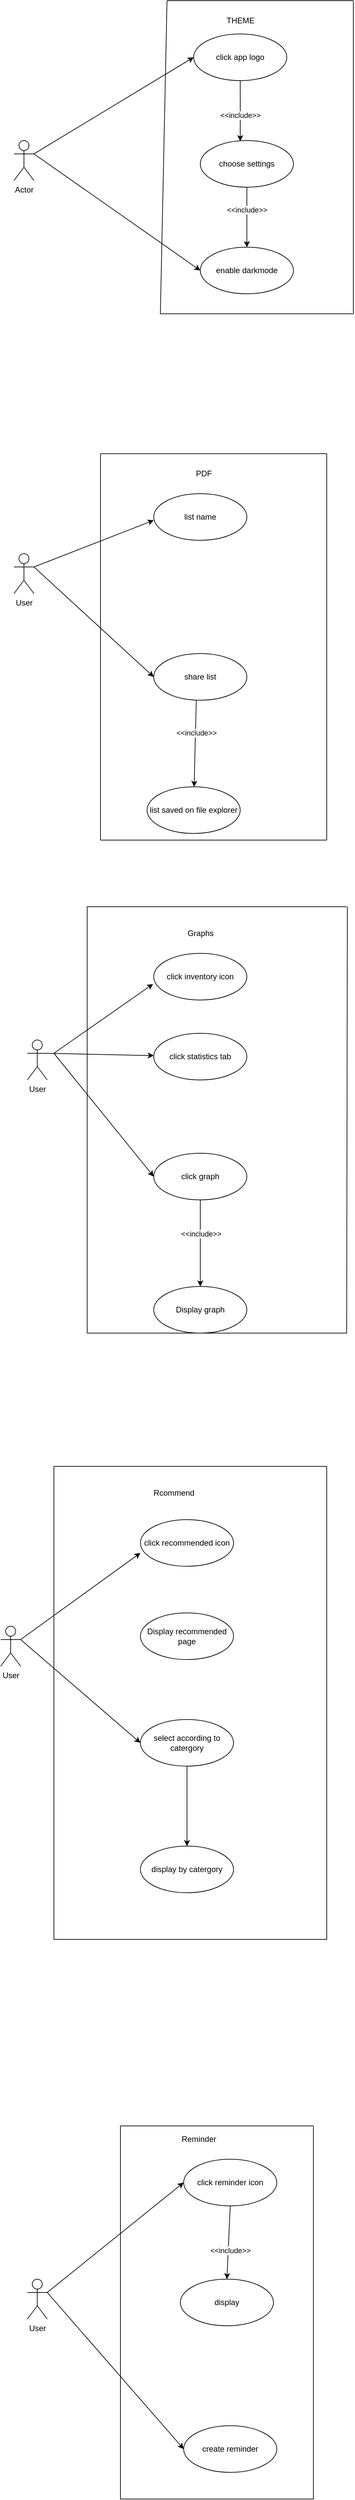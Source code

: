 <mxfile version="19.0.0" type="device"><diagram id="5e3WGnxu5Kc2EXMMR1W2" name="Page-1"><mxGraphModel dx="1084" dy="645" grid="1" gridSize="10" guides="1" tooltips="1" connect="1" arrows="1" fold="1" page="1" pageScale="1" pageWidth="850" pageHeight="1100" math="0" shadow="0"><root><mxCell id="0"/><mxCell id="1" parent="0"/><mxCell id="DX1Cf5Jw4irpH14FjxP_-1" value="Actor" style="shape=umlActor;verticalLabelPosition=bottom;verticalAlign=top;html=1;" vertex="1" parent="1"><mxGeometry x="130" y="290" width="30" height="60" as="geometry"/></mxCell><mxCell id="DX1Cf5Jw4irpH14FjxP_-2" value="" style="endArrow=classic;html=1;rounded=0;exitX=1;exitY=0.333;exitDx=0;exitDy=0;exitPerimeter=0;entryX=0;entryY=0.5;entryDx=0;entryDy=0;" edge="1" parent="1" source="DX1Cf5Jw4irpH14FjxP_-1" target="DX1Cf5Jw4irpH14FjxP_-4"><mxGeometry width="50" height="50" relative="1" as="geometry"><mxPoint x="400" y="350" as="sourcePoint"/><mxPoint x="380" y="160" as="targetPoint"/></mxGeometry></mxCell><mxCell id="DX1Cf5Jw4irpH14FjxP_-3" value="" style="endArrow=classic;html=1;rounded=0;exitX=1;exitY=0.333;exitDx=0;exitDy=0;exitPerimeter=0;entryX=0;entryY=0.5;entryDx=0;entryDy=0;" edge="1" parent="1" source="DX1Cf5Jw4irpH14FjxP_-1" target="DX1Cf5Jw4irpH14FjxP_-6"><mxGeometry width="50" height="50" relative="1" as="geometry"><mxPoint x="170" y="320" as="sourcePoint"/><mxPoint x="390" y="440" as="targetPoint"/></mxGeometry></mxCell><mxCell id="DX1Cf5Jw4irpH14FjxP_-4" value="click app logo" style="ellipse;whiteSpace=wrap;html=1;" vertex="1" parent="1"><mxGeometry x="400" y="130" width="140" height="70" as="geometry"/></mxCell><mxCell id="DX1Cf5Jw4irpH14FjxP_-5" value="choose settings" style="ellipse;whiteSpace=wrap;html=1;" vertex="1" parent="1"><mxGeometry x="410" y="290" width="140" height="70" as="geometry"/></mxCell><mxCell id="DX1Cf5Jw4irpH14FjxP_-6" value="enable darkmode" style="ellipse;whiteSpace=wrap;html=1;" vertex="1" parent="1"><mxGeometry x="410" y="450" width="140" height="70" as="geometry"/></mxCell><mxCell id="DX1Cf5Jw4irpH14FjxP_-7" value="" style="endArrow=classic;html=1;rounded=0;exitX=0.5;exitY=1;exitDx=0;exitDy=0;entryX=0.429;entryY=0.014;entryDx=0;entryDy=0;entryPerimeter=0;" edge="1" parent="1" source="DX1Cf5Jw4irpH14FjxP_-4" target="DX1Cf5Jw4irpH14FjxP_-5"><mxGeometry width="50" height="50" relative="1" as="geometry"><mxPoint x="400" y="410" as="sourcePoint"/><mxPoint x="460" y="410" as="targetPoint"/></mxGeometry></mxCell><mxCell id="DX1Cf5Jw4irpH14FjxP_-10" value="&amp;lt;&amp;lt;include&amp;gt;&amp;gt;" style="edgeLabel;html=1;align=center;verticalAlign=middle;resizable=0;points=[];" vertex="1" connectable="0" parent="DX1Cf5Jw4irpH14FjxP_-7"><mxGeometry x="0.128" relative="1" as="geometry"><mxPoint as="offset"/></mxGeometry></mxCell><mxCell id="DX1Cf5Jw4irpH14FjxP_-9" value="" style="endArrow=classic;html=1;rounded=0;" edge="1" parent="1" source="DX1Cf5Jw4irpH14FjxP_-5" target="DX1Cf5Jw4irpH14FjxP_-6"><mxGeometry width="50" height="50" relative="1" as="geometry"><mxPoint x="550" y="440" as="sourcePoint"/><mxPoint x="450" y="360" as="targetPoint"/></mxGeometry></mxCell><mxCell id="DX1Cf5Jw4irpH14FjxP_-11" value="&amp;lt;&amp;lt;include&amp;gt;&amp;gt;" style="edgeLabel;html=1;align=center;verticalAlign=middle;resizable=0;points=[];" vertex="1" connectable="0" parent="DX1Cf5Jw4irpH14FjxP_-9"><mxGeometry x="-0.2" y="-2" relative="1" as="geometry"><mxPoint x="2" y="-2" as="offset"/></mxGeometry></mxCell><mxCell id="DX1Cf5Jw4irpH14FjxP_-17" value="" style="group" vertex="1" connectable="0" parent="1"><mxGeometry x="350" y="80" width="290" height="470" as="geometry"/></mxCell><mxCell id="DX1Cf5Jw4irpH14FjxP_-13" value="" style="endArrow=none;html=1;rounded=0;" edge="1" parent="DX1Cf5Jw4irpH14FjxP_-17"><mxGeometry width="50" height="50" relative="1" as="geometry"><mxPoint x="10" as="sourcePoint"/><mxPoint x="290" as="targetPoint"/></mxGeometry></mxCell><mxCell id="DX1Cf5Jw4irpH14FjxP_-14" value="" style="endArrow=none;html=1;rounded=0;" edge="1" parent="DX1Cf5Jw4irpH14FjxP_-17"><mxGeometry width="50" height="50" relative="1" as="geometry"><mxPoint x="10" as="sourcePoint"/><mxPoint y="470" as="targetPoint"/></mxGeometry></mxCell><mxCell id="DX1Cf5Jw4irpH14FjxP_-15" value="" style="endArrow=none;html=1;rounded=0;" edge="1" parent="DX1Cf5Jw4irpH14FjxP_-17"><mxGeometry width="50" height="50" relative="1" as="geometry"><mxPoint y="470" as="sourcePoint"/><mxPoint x="290" y="470" as="targetPoint"/></mxGeometry></mxCell><mxCell id="DX1Cf5Jw4irpH14FjxP_-16" value="" style="endArrow=none;html=1;rounded=0;" edge="1" parent="DX1Cf5Jw4irpH14FjxP_-17"><mxGeometry width="50" height="50" relative="1" as="geometry"><mxPoint x="290" as="sourcePoint"/><mxPoint x="290" y="470" as="targetPoint"/></mxGeometry></mxCell><mxCell id="DX1Cf5Jw4irpH14FjxP_-18" value="User" style="shape=umlActor;verticalLabelPosition=bottom;verticalAlign=top;html=1;" vertex="1" parent="1"><mxGeometry x="130" y="910" width="30" height="60" as="geometry"/></mxCell><mxCell id="DX1Cf5Jw4irpH14FjxP_-19" value="" style="endArrow=classic;html=1;rounded=0;exitX=1;exitY=0.333;exitDx=0;exitDy=0;exitPerimeter=0;" edge="1" parent="1" source="DX1Cf5Jw4irpH14FjxP_-18"><mxGeometry width="50" height="50" relative="1" as="geometry"><mxPoint x="180" y="930" as="sourcePoint"/><mxPoint x="340" y="860" as="targetPoint"/></mxGeometry></mxCell><mxCell id="DX1Cf5Jw4irpH14FjxP_-20" value="list name" style="ellipse;whiteSpace=wrap;html=1;" vertex="1" parent="1"><mxGeometry x="340" y="820" width="140" height="70" as="geometry"/></mxCell><mxCell id="DX1Cf5Jw4irpH14FjxP_-21" value="" style="endArrow=classic;html=1;rounded=0;exitX=1;exitY=0.333;exitDx=0;exitDy=0;exitPerimeter=0;entryX=0;entryY=0.5;entryDx=0;entryDy=0;" edge="1" parent="1" source="DX1Cf5Jw4irpH14FjxP_-18" target="DX1Cf5Jw4irpH14FjxP_-22"><mxGeometry width="50" height="50" relative="1" as="geometry"><mxPoint x="190" y="980" as="sourcePoint"/><mxPoint x="300" y="1100" as="targetPoint"/></mxGeometry></mxCell><mxCell id="DX1Cf5Jw4irpH14FjxP_-22" value="share list" style="ellipse;whiteSpace=wrap;html=1;" vertex="1" parent="1"><mxGeometry x="340" y="1060" width="140" height="70" as="geometry"/></mxCell><mxCell id="DX1Cf5Jw4irpH14FjxP_-23" value="list saved on file explorer" style="ellipse;whiteSpace=wrap;html=1;" vertex="1" parent="1"><mxGeometry x="330" y="1260" width="140" height="70" as="geometry"/></mxCell><mxCell id="DX1Cf5Jw4irpH14FjxP_-24" value="" style="endArrow=classic;html=1;rounded=0;exitX=0.457;exitY=1;exitDx=0;exitDy=0;exitPerimeter=0;" edge="1" parent="1" source="DX1Cf5Jw4irpH14FjxP_-22" target="DX1Cf5Jw4irpH14FjxP_-23"><mxGeometry width="50" height="50" relative="1" as="geometry"><mxPoint x="570" y="1030" as="sourcePoint"/><mxPoint x="620" y="980" as="targetPoint"/></mxGeometry></mxCell><mxCell id="DX1Cf5Jw4irpH14FjxP_-25" value="&amp;lt;&amp;lt;include&amp;gt;&amp;gt;" style="edgeLabel;html=1;align=center;verticalAlign=middle;resizable=0;points=[];" vertex="1" connectable="0" parent="DX1Cf5Jw4irpH14FjxP_-24"><mxGeometry x="-0.247" y="1" relative="1" as="geometry"><mxPoint as="offset"/></mxGeometry></mxCell><mxCell id="DX1Cf5Jw4irpH14FjxP_-26" value="" style="endArrow=none;html=1;rounded=0;" edge="1" parent="1"><mxGeometry width="50" height="50" relative="1" as="geometry"><mxPoint x="260" y="760" as="sourcePoint"/><mxPoint x="600" y="760" as="targetPoint"/></mxGeometry></mxCell><mxCell id="DX1Cf5Jw4irpH14FjxP_-27" value="" style="endArrow=none;html=1;rounded=0;" edge="1" parent="1"><mxGeometry width="50" height="50" relative="1" as="geometry"><mxPoint x="260" y="760" as="sourcePoint"/><mxPoint x="260" y="1340" as="targetPoint"/></mxGeometry></mxCell><mxCell id="DX1Cf5Jw4irpH14FjxP_-28" value="" style="endArrow=none;html=1;rounded=0;" edge="1" parent="1"><mxGeometry width="50" height="50" relative="1" as="geometry"><mxPoint x="260" y="1340" as="sourcePoint"/><mxPoint x="600" y="1340" as="targetPoint"/></mxGeometry></mxCell><mxCell id="DX1Cf5Jw4irpH14FjxP_-29" value="" style="endArrow=none;html=1;rounded=0;" edge="1" parent="1"><mxGeometry width="50" height="50" relative="1" as="geometry"><mxPoint x="600" y="760" as="sourcePoint"/><mxPoint x="600" y="1340" as="targetPoint"/></mxGeometry></mxCell><mxCell id="DX1Cf5Jw4irpH14FjxP_-30" value="User" style="shape=umlActor;verticalLabelPosition=bottom;verticalAlign=top;html=1;outlineConnect=0;" vertex="1" parent="1"><mxGeometry x="150" y="1640" width="30" height="60" as="geometry"/></mxCell><mxCell id="DX1Cf5Jw4irpH14FjxP_-32" value="click inventory icon" style="ellipse;whiteSpace=wrap;html=1;" vertex="1" parent="1"><mxGeometry x="340" y="1510" width="140" height="70" as="geometry"/></mxCell><mxCell id="DX1Cf5Jw4irpH14FjxP_-33" value="click statistics tab" style="ellipse;whiteSpace=wrap;html=1;" vertex="1" parent="1"><mxGeometry x="340" y="1630" width="140" height="70" as="geometry"/></mxCell><mxCell id="DX1Cf5Jw4irpH14FjxP_-34" value="click graph" style="ellipse;whiteSpace=wrap;html=1;" vertex="1" parent="1"><mxGeometry x="340" y="1810" width="140" height="70" as="geometry"/></mxCell><mxCell id="DX1Cf5Jw4irpH14FjxP_-35" value="Display graph" style="ellipse;whiteSpace=wrap;html=1;" vertex="1" parent="1"><mxGeometry x="340" y="2010" width="140" height="70" as="geometry"/></mxCell><mxCell id="DX1Cf5Jw4irpH14FjxP_-36" value="" style="endArrow=none;html=1;rounded=0;" edge="1" parent="1"><mxGeometry width="50" height="50" relative="1" as="geometry"><mxPoint x="240" y="1440" as="sourcePoint"/><mxPoint x="630" y="1440" as="targetPoint"/></mxGeometry></mxCell><mxCell id="DX1Cf5Jw4irpH14FjxP_-37" value="" style="endArrow=none;html=1;rounded=0;" edge="1" parent="1"><mxGeometry width="50" height="50" relative="1" as="geometry"><mxPoint x="240" y="1440" as="sourcePoint"/><mxPoint x="240" y="2080" as="targetPoint"/></mxGeometry></mxCell><mxCell id="DX1Cf5Jw4irpH14FjxP_-38" value="" style="endArrow=none;html=1;rounded=0;" edge="1" parent="1"><mxGeometry width="50" height="50" relative="1" as="geometry"><mxPoint x="631" y="1440" as="sourcePoint"/><mxPoint x="630" y="2080" as="targetPoint"/></mxGeometry></mxCell><mxCell id="DX1Cf5Jw4irpH14FjxP_-39" value="" style="endArrow=none;html=1;rounded=0;" edge="1" parent="1"><mxGeometry width="50" height="50" relative="1" as="geometry"><mxPoint x="240" y="2080" as="sourcePoint"/><mxPoint x="630" y="2080" as="targetPoint"/></mxGeometry></mxCell><mxCell id="DX1Cf5Jw4irpH14FjxP_-40" value="" style="endArrow=classic;html=1;rounded=0;entryX=-0.007;entryY=0.657;entryDx=0;entryDy=0;entryPerimeter=0;" edge="1" parent="1" target="DX1Cf5Jw4irpH14FjxP_-32"><mxGeometry width="50" height="50" relative="1" as="geometry"><mxPoint x="190" y="1660" as="sourcePoint"/><mxPoint x="150" y="1750" as="targetPoint"/></mxGeometry></mxCell><mxCell id="DX1Cf5Jw4irpH14FjxP_-41" value="" style="endArrow=classic;html=1;rounded=0;exitX=1;exitY=0.333;exitDx=0;exitDy=0;exitPerimeter=0;" edge="1" parent="1" source="DX1Cf5Jw4irpH14FjxP_-30" target="DX1Cf5Jw4irpH14FjxP_-33"><mxGeometry width="50" height="50" relative="1" as="geometry"><mxPoint x="190" y="1670" as="sourcePoint"/><mxPoint x="349.02" y="1535.99" as="targetPoint"/></mxGeometry></mxCell><mxCell id="DX1Cf5Jw4irpH14FjxP_-42" value="" style="endArrow=classic;html=1;rounded=0;entryX=0;entryY=0.5;entryDx=0;entryDy=0;" edge="1" parent="1" target="DX1Cf5Jw4irpH14FjxP_-34"><mxGeometry width="50" height="50" relative="1" as="geometry"><mxPoint x="190" y="1660" as="sourcePoint"/><mxPoint x="350.066" y="1673.48" as="targetPoint"/></mxGeometry></mxCell><mxCell id="DX1Cf5Jw4irpH14FjxP_-43" value="" style="endArrow=classic;html=1;rounded=0;exitX=0.5;exitY=1;exitDx=0;exitDy=0;entryX=0.5;entryY=0;entryDx=0;entryDy=0;" edge="1" parent="1" source="DX1Cf5Jw4irpH14FjxP_-34" target="DX1Cf5Jw4irpH14FjxP_-35"><mxGeometry width="50" height="50" relative="1" as="geometry"><mxPoint x="100" y="1920" as="sourcePoint"/><mxPoint x="150" y="1870" as="targetPoint"/></mxGeometry></mxCell><mxCell id="DX1Cf5Jw4irpH14FjxP_-45" value="&amp;lt;&amp;lt;include&amp;gt;&amp;gt;" style="edgeLabel;html=1;align=center;verticalAlign=middle;resizable=0;points=[];" vertex="1" connectable="0" parent="DX1Cf5Jw4irpH14FjxP_-43"><mxGeometry x="-0.215" y="1" relative="1" as="geometry"><mxPoint as="offset"/></mxGeometry></mxCell><mxCell id="DX1Cf5Jw4irpH14FjxP_-46" value="User" style="shape=umlActor;verticalLabelPosition=bottom;verticalAlign=top;html=1;" vertex="1" parent="1"><mxGeometry x="110" y="2520" width="30" height="60" as="geometry"/></mxCell><mxCell id="DX1Cf5Jw4irpH14FjxP_-47" value="click recommended icon" style="ellipse;whiteSpace=wrap;html=1;" vertex="1" parent="1"><mxGeometry x="320" y="2360" width="140" height="70" as="geometry"/></mxCell><mxCell id="DX1Cf5Jw4irpH14FjxP_-48" value="Display recommended page " style="ellipse;whiteSpace=wrap;html=1;" vertex="1" parent="1"><mxGeometry x="320" y="2500" width="140" height="70" as="geometry"/></mxCell><mxCell id="DX1Cf5Jw4irpH14FjxP_-49" value="select according to catergory " style="ellipse;whiteSpace=wrap;html=1;" vertex="1" parent="1"><mxGeometry x="320" y="2660" width="140" height="70" as="geometry"/></mxCell><mxCell id="DX1Cf5Jw4irpH14FjxP_-50" value="display by catergory" style="ellipse;whiteSpace=wrap;html=1;" vertex="1" parent="1"><mxGeometry x="320" y="2850" width="140" height="70" as="geometry"/></mxCell><mxCell id="DX1Cf5Jw4irpH14FjxP_-51" value="" style="endArrow=classic;html=1;rounded=0;exitX=1;exitY=0.333;exitDx=0;exitDy=0;exitPerimeter=0;entryX=0;entryY=0.714;entryDx=0;entryDy=0;entryPerimeter=0;" edge="1" parent="1" source="DX1Cf5Jw4irpH14FjxP_-46" target="DX1Cf5Jw4irpH14FjxP_-47"><mxGeometry width="50" height="50" relative="1" as="geometry"><mxPoint x="100" y="2730" as="sourcePoint"/><mxPoint x="150" y="2680" as="targetPoint"/></mxGeometry></mxCell><mxCell id="DX1Cf5Jw4irpH14FjxP_-52" value="" style="endArrow=classic;html=1;rounded=0;entryX=0;entryY=0.5;entryDx=0;entryDy=0;" edge="1" parent="1" target="DX1Cf5Jw4irpH14FjxP_-49"><mxGeometry width="50" height="50" relative="1" as="geometry"><mxPoint x="140" y="2540" as="sourcePoint"/><mxPoint x="330" y="2419.98" as="targetPoint"/></mxGeometry></mxCell><mxCell id="DX1Cf5Jw4irpH14FjxP_-53" value="" style="endArrow=classic;html=1;rounded=0;exitX=0.5;exitY=1;exitDx=0;exitDy=0;" edge="1" parent="1" source="DX1Cf5Jw4irpH14FjxP_-49" target="DX1Cf5Jw4irpH14FjxP_-50"><mxGeometry width="50" height="50" relative="1" as="geometry"><mxPoint x="100" y="2670" as="sourcePoint"/><mxPoint x="150" y="2620" as="targetPoint"/></mxGeometry></mxCell><mxCell id="DX1Cf5Jw4irpH14FjxP_-62" value="" style="swimlane;startSize=0;" vertex="1" parent="1"><mxGeometry x="190" y="2280" width="410" height="710" as="geometry"/></mxCell><mxCell id="DX1Cf5Jw4irpH14FjxP_-63" value="User" style="shape=umlActor;verticalLabelPosition=bottom;verticalAlign=top;html=1;outlineConnect=0;" vertex="1" parent="1"><mxGeometry x="150" y="3500" width="30" height="60" as="geometry"/></mxCell><mxCell id="DX1Cf5Jw4irpH14FjxP_-64" value="Rcommend" style="text;html=1;align=center;verticalAlign=middle;resizable=0;points=[];autosize=1;strokeColor=none;fillColor=none;" vertex="1" parent="1"><mxGeometry x="330" y="2310" width="80" height="20" as="geometry"/></mxCell><mxCell id="DX1Cf5Jw4irpH14FjxP_-65" value="Graphs" style="text;html=1;align=center;verticalAlign=middle;resizable=0;points=[];autosize=1;strokeColor=none;fillColor=none;" vertex="1" parent="1"><mxGeometry x="385" y="1470" width="50" height="20" as="geometry"/></mxCell><mxCell id="DX1Cf5Jw4irpH14FjxP_-66" value="PDF" style="text;html=1;align=center;verticalAlign=middle;resizable=0;points=[];autosize=1;strokeColor=none;fillColor=none;" vertex="1" parent="1"><mxGeometry x="395" y="780" width="40" height="20" as="geometry"/></mxCell><mxCell id="DX1Cf5Jw4irpH14FjxP_-69" value="THEME" style="text;html=1;align=center;verticalAlign=middle;resizable=0;points=[];autosize=1;strokeColor=none;fillColor=none;" vertex="1" parent="1"><mxGeometry x="440" y="100" width="60" height="20" as="geometry"/></mxCell><mxCell id="DX1Cf5Jw4irpH14FjxP_-70" value="click reminder icon" style="ellipse;whiteSpace=wrap;html=1;" vertex="1" parent="1"><mxGeometry x="385" y="3320" width="140" height="70" as="geometry"/></mxCell><mxCell id="DX1Cf5Jw4irpH14FjxP_-71" value="display" style="ellipse;whiteSpace=wrap;html=1;" vertex="1" parent="1"><mxGeometry x="380" y="3500" width="140" height="70" as="geometry"/></mxCell><mxCell id="DX1Cf5Jw4irpH14FjxP_-72" value="create reminder" style="ellipse;whiteSpace=wrap;html=1;" vertex="1" parent="1"><mxGeometry x="385" y="3720" width="140" height="70" as="geometry"/></mxCell><mxCell id="DX1Cf5Jw4irpH14FjxP_-73" value="" style="endArrow=classic;html=1;rounded=0;exitX=1;exitY=0.333;exitDx=0;exitDy=0;exitPerimeter=0;entryX=0;entryY=0.5;entryDx=0;entryDy=0;" edge="1" parent="1" source="DX1Cf5Jw4irpH14FjxP_-63" target="DX1Cf5Jw4irpH14FjxP_-70"><mxGeometry width="50" height="50" relative="1" as="geometry"><mxPoint x="290" y="3420" as="sourcePoint"/><mxPoint x="340" y="3370" as="targetPoint"/></mxGeometry></mxCell><mxCell id="DX1Cf5Jw4irpH14FjxP_-74" value="" style="endArrow=classic;html=1;rounded=0;entryX=0;entryY=0.5;entryDx=0;entryDy=0;exitX=1;exitY=0.333;exitDx=0;exitDy=0;exitPerimeter=0;" edge="1" parent="1" source="DX1Cf5Jw4irpH14FjxP_-63" target="DX1Cf5Jw4irpH14FjxP_-72"><mxGeometry width="50" height="50" relative="1" as="geometry"><mxPoint x="190" y="3520" as="sourcePoint"/><mxPoint x="395" y="3365" as="targetPoint"/></mxGeometry></mxCell><mxCell id="DX1Cf5Jw4irpH14FjxP_-75" value="" style="endArrow=classic;html=1;rounded=0;exitX=0.5;exitY=1;exitDx=0;exitDy=0;entryX=0.5;entryY=0;entryDx=0;entryDy=0;" edge="1" parent="1" source="DX1Cf5Jw4irpH14FjxP_-70" target="DX1Cf5Jw4irpH14FjxP_-71"><mxGeometry width="50" height="50" relative="1" as="geometry"><mxPoint x="290" y="3420" as="sourcePoint"/><mxPoint x="340" y="3370" as="targetPoint"/></mxGeometry></mxCell><mxCell id="DX1Cf5Jw4irpH14FjxP_-77" value="&lt;div&gt;&amp;lt;&amp;lt;include&amp;gt;&amp;gt;&lt;br&gt;&lt;/div&gt;" style="edgeLabel;html=1;align=center;verticalAlign=middle;resizable=0;points=[];" vertex="1" connectable="0" parent="DX1Cf5Jw4irpH14FjxP_-75"><mxGeometry x="0.218" y="3" relative="1" as="geometry"><mxPoint as="offset"/></mxGeometry></mxCell><mxCell id="DX1Cf5Jw4irpH14FjxP_-76" value="" style="swimlane;startSize=0;" vertex="1" parent="1"><mxGeometry x="290" y="3270" width="290" height="560" as="geometry"/></mxCell><mxCell id="DX1Cf5Jw4irpH14FjxP_-78" value="&lt;div align=&quot;justify&quot;&gt;Reminder&lt;/div&gt;" style="text;html=1;align=right;verticalAlign=middle;resizable=0;points=[];autosize=1;strokeColor=none;fillColor=none;" vertex="1" parent="1"><mxGeometry x="365" y="3280" width="70" height="20" as="geometry"/></mxCell></root></mxGraphModel></diagram></mxfile>